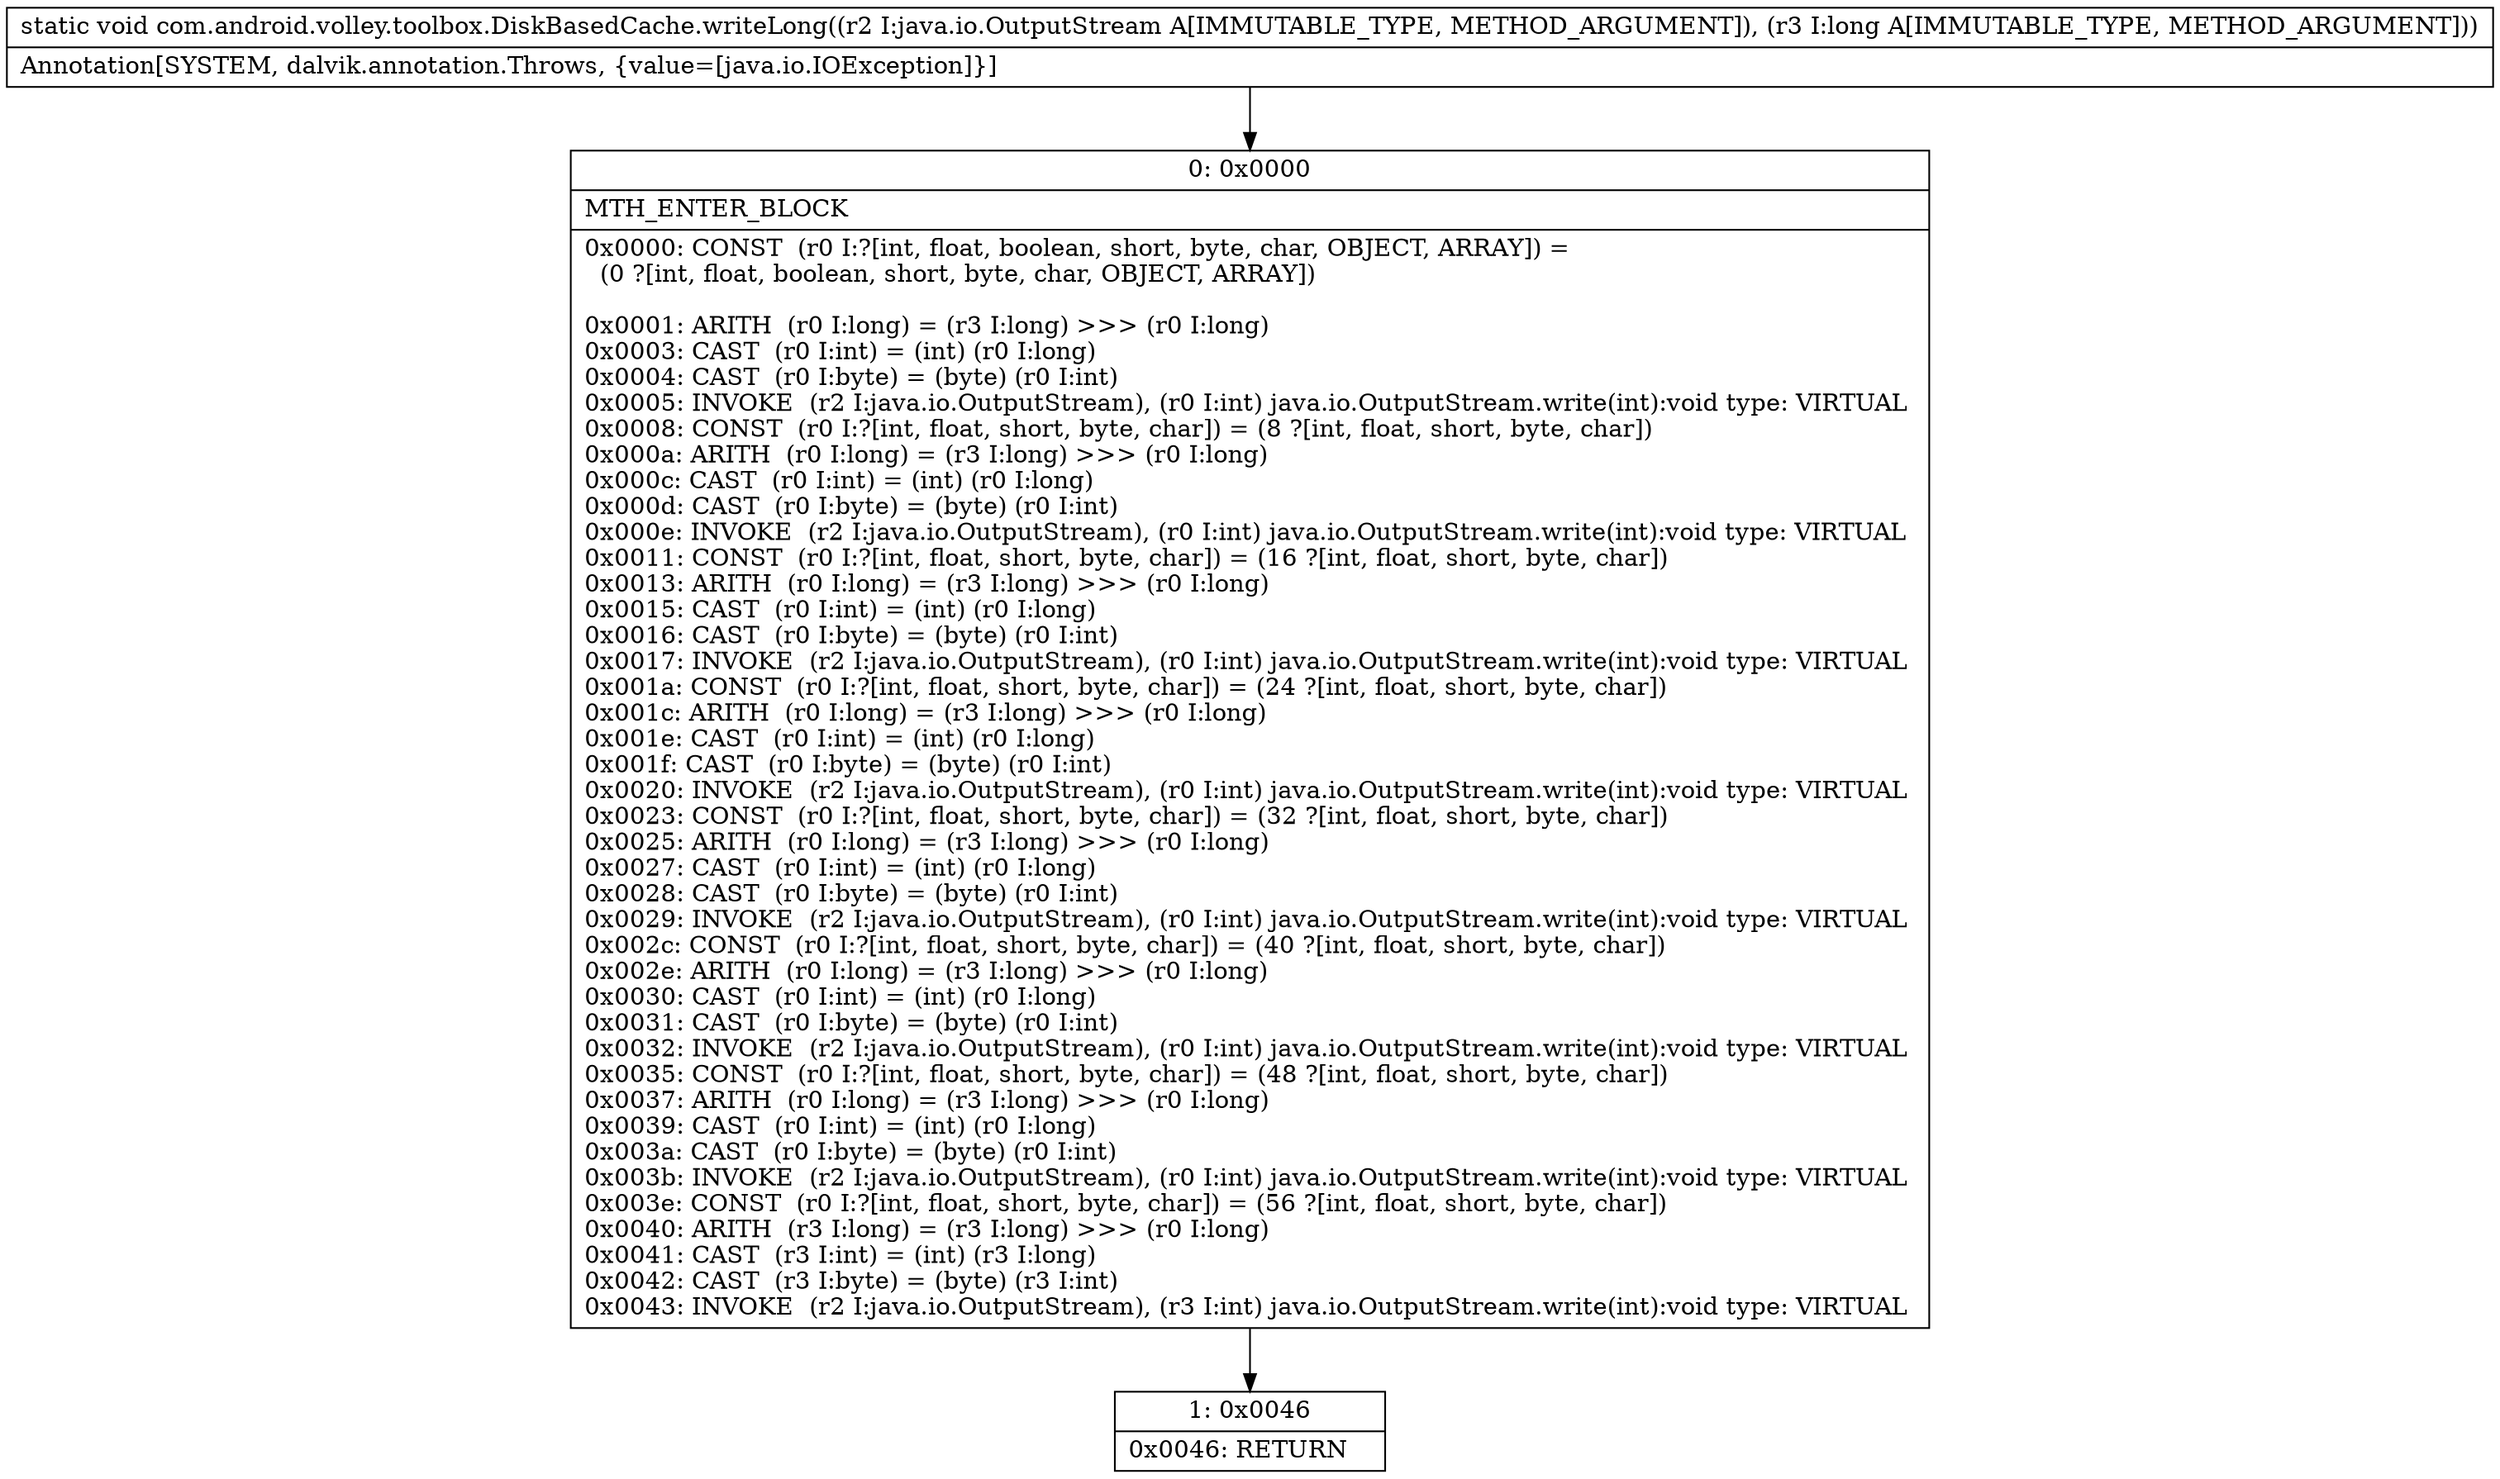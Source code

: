 digraph "CFG forcom.android.volley.toolbox.DiskBasedCache.writeLong(Ljava\/io\/OutputStream;J)V" {
Node_0 [shape=record,label="{0\:\ 0x0000|MTH_ENTER_BLOCK\l|0x0000: CONST  (r0 I:?[int, float, boolean, short, byte, char, OBJECT, ARRAY]) = \l  (0 ?[int, float, boolean, short, byte, char, OBJECT, ARRAY])\l \l0x0001: ARITH  (r0 I:long) = (r3 I:long) \>\>\> (r0 I:long) \l0x0003: CAST  (r0 I:int) = (int) (r0 I:long) \l0x0004: CAST  (r0 I:byte) = (byte) (r0 I:int) \l0x0005: INVOKE  (r2 I:java.io.OutputStream), (r0 I:int) java.io.OutputStream.write(int):void type: VIRTUAL \l0x0008: CONST  (r0 I:?[int, float, short, byte, char]) = (8 ?[int, float, short, byte, char]) \l0x000a: ARITH  (r0 I:long) = (r3 I:long) \>\>\> (r0 I:long) \l0x000c: CAST  (r0 I:int) = (int) (r0 I:long) \l0x000d: CAST  (r0 I:byte) = (byte) (r0 I:int) \l0x000e: INVOKE  (r2 I:java.io.OutputStream), (r0 I:int) java.io.OutputStream.write(int):void type: VIRTUAL \l0x0011: CONST  (r0 I:?[int, float, short, byte, char]) = (16 ?[int, float, short, byte, char]) \l0x0013: ARITH  (r0 I:long) = (r3 I:long) \>\>\> (r0 I:long) \l0x0015: CAST  (r0 I:int) = (int) (r0 I:long) \l0x0016: CAST  (r0 I:byte) = (byte) (r0 I:int) \l0x0017: INVOKE  (r2 I:java.io.OutputStream), (r0 I:int) java.io.OutputStream.write(int):void type: VIRTUAL \l0x001a: CONST  (r0 I:?[int, float, short, byte, char]) = (24 ?[int, float, short, byte, char]) \l0x001c: ARITH  (r0 I:long) = (r3 I:long) \>\>\> (r0 I:long) \l0x001e: CAST  (r0 I:int) = (int) (r0 I:long) \l0x001f: CAST  (r0 I:byte) = (byte) (r0 I:int) \l0x0020: INVOKE  (r2 I:java.io.OutputStream), (r0 I:int) java.io.OutputStream.write(int):void type: VIRTUAL \l0x0023: CONST  (r0 I:?[int, float, short, byte, char]) = (32 ?[int, float, short, byte, char]) \l0x0025: ARITH  (r0 I:long) = (r3 I:long) \>\>\> (r0 I:long) \l0x0027: CAST  (r0 I:int) = (int) (r0 I:long) \l0x0028: CAST  (r0 I:byte) = (byte) (r0 I:int) \l0x0029: INVOKE  (r2 I:java.io.OutputStream), (r0 I:int) java.io.OutputStream.write(int):void type: VIRTUAL \l0x002c: CONST  (r0 I:?[int, float, short, byte, char]) = (40 ?[int, float, short, byte, char]) \l0x002e: ARITH  (r0 I:long) = (r3 I:long) \>\>\> (r0 I:long) \l0x0030: CAST  (r0 I:int) = (int) (r0 I:long) \l0x0031: CAST  (r0 I:byte) = (byte) (r0 I:int) \l0x0032: INVOKE  (r2 I:java.io.OutputStream), (r0 I:int) java.io.OutputStream.write(int):void type: VIRTUAL \l0x0035: CONST  (r0 I:?[int, float, short, byte, char]) = (48 ?[int, float, short, byte, char]) \l0x0037: ARITH  (r0 I:long) = (r3 I:long) \>\>\> (r0 I:long) \l0x0039: CAST  (r0 I:int) = (int) (r0 I:long) \l0x003a: CAST  (r0 I:byte) = (byte) (r0 I:int) \l0x003b: INVOKE  (r2 I:java.io.OutputStream), (r0 I:int) java.io.OutputStream.write(int):void type: VIRTUAL \l0x003e: CONST  (r0 I:?[int, float, short, byte, char]) = (56 ?[int, float, short, byte, char]) \l0x0040: ARITH  (r3 I:long) = (r3 I:long) \>\>\> (r0 I:long) \l0x0041: CAST  (r3 I:int) = (int) (r3 I:long) \l0x0042: CAST  (r3 I:byte) = (byte) (r3 I:int) \l0x0043: INVOKE  (r2 I:java.io.OutputStream), (r3 I:int) java.io.OutputStream.write(int):void type: VIRTUAL \l}"];
Node_1 [shape=record,label="{1\:\ 0x0046|0x0046: RETURN   \l}"];
MethodNode[shape=record,label="{static void com.android.volley.toolbox.DiskBasedCache.writeLong((r2 I:java.io.OutputStream A[IMMUTABLE_TYPE, METHOD_ARGUMENT]), (r3 I:long A[IMMUTABLE_TYPE, METHOD_ARGUMENT]))  | Annotation[SYSTEM, dalvik.annotation.Throws, \{value=[java.io.IOException]\}]\l}"];
MethodNode -> Node_0;
Node_0 -> Node_1;
}

